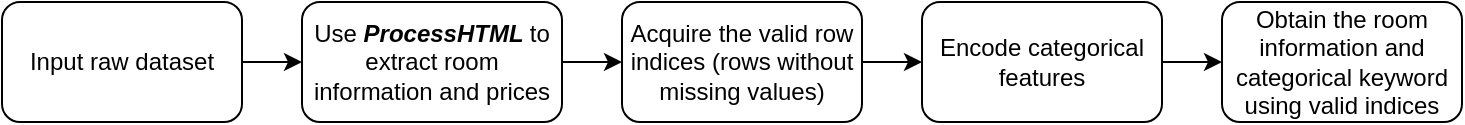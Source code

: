 <mxfile version="19.0.3" type="device"><diagram id="C5RBs43oDa-KdzZeNtuy" name="Page-1"><mxGraphModel dx="1018" dy="657" grid="1" gridSize="10" guides="1" tooltips="1" connect="1" arrows="1" fold="1" page="1" pageScale="1" pageWidth="827" pageHeight="1169" math="0" shadow="0"><root><mxCell id="WIyWlLk6GJQsqaUBKTNV-0"/><mxCell id="WIyWlLk6GJQsqaUBKTNV-1" parent="WIyWlLk6GJQsqaUBKTNV-0"/><mxCell id="v4S8pugMHW7YnBbLTnyI-1" style="edgeStyle=orthogonalEdgeStyle;rounded=0;orthogonalLoop=1;jettySize=auto;html=1;" parent="WIyWlLk6GJQsqaUBKTNV-1" source="WIyWlLk6GJQsqaUBKTNV-3" target="v4S8pugMHW7YnBbLTnyI-0" edge="1"><mxGeometry relative="1" as="geometry"/></mxCell><mxCell id="WIyWlLk6GJQsqaUBKTNV-3" value="Input raw dataset" style="rounded=1;whiteSpace=wrap;html=1;fontSize=12;glass=0;strokeWidth=1;shadow=0;" parent="WIyWlLk6GJQsqaUBKTNV-1" vertex="1"><mxGeometry x="40" y="70" width="120" height="60" as="geometry"/></mxCell><mxCell id="v4S8pugMHW7YnBbLTnyI-3" style="edgeStyle=orthogonalEdgeStyle;rounded=0;orthogonalLoop=1;jettySize=auto;html=1;" parent="WIyWlLk6GJQsqaUBKTNV-1" source="v4S8pugMHW7YnBbLTnyI-0" target="v4S8pugMHW7YnBbLTnyI-2" edge="1"><mxGeometry relative="1" as="geometry"/></mxCell><mxCell id="v4S8pugMHW7YnBbLTnyI-0" value="Use &lt;b style=&quot;font-style: italic;&quot;&gt;ProcessHTML &lt;/b&gt;to extract room information and prices" style="rounded=1;whiteSpace=wrap;html=1;" parent="WIyWlLk6GJQsqaUBKTNV-1" vertex="1"><mxGeometry x="190" y="70" width="130" height="60" as="geometry"/></mxCell><mxCell id="v4S8pugMHW7YnBbLTnyI-5" style="edgeStyle=orthogonalEdgeStyle;rounded=0;orthogonalLoop=1;jettySize=auto;html=1;" parent="WIyWlLk6GJQsqaUBKTNV-1" source="v4S8pugMHW7YnBbLTnyI-2" target="v4S8pugMHW7YnBbLTnyI-4" edge="1"><mxGeometry relative="1" as="geometry"/></mxCell><mxCell id="v4S8pugMHW7YnBbLTnyI-2" value="Acquire the valid row indices (rows without missing values)" style="rounded=1;whiteSpace=wrap;html=1;" parent="WIyWlLk6GJQsqaUBKTNV-1" vertex="1"><mxGeometry x="350" y="70" width="120" height="60" as="geometry"/></mxCell><mxCell id="v4S8pugMHW7YnBbLTnyI-7" style="edgeStyle=orthogonalEdgeStyle;rounded=0;orthogonalLoop=1;jettySize=auto;html=1;" parent="WIyWlLk6GJQsqaUBKTNV-1" source="v4S8pugMHW7YnBbLTnyI-4" target="v4S8pugMHW7YnBbLTnyI-6" edge="1"><mxGeometry relative="1" as="geometry"/></mxCell><mxCell id="v4S8pugMHW7YnBbLTnyI-4" value="Encode categorical features" style="rounded=1;whiteSpace=wrap;html=1;" parent="WIyWlLk6GJQsqaUBKTNV-1" vertex="1"><mxGeometry x="500" y="70" width="120" height="60" as="geometry"/></mxCell><mxCell id="v4S8pugMHW7YnBbLTnyI-6" value="Obtain the room information and categorical keyword using valid indices" style="rounded=1;whiteSpace=wrap;html=1;" parent="WIyWlLk6GJQsqaUBKTNV-1" vertex="1"><mxGeometry x="650" y="70" width="120" height="60" as="geometry"/></mxCell></root></mxGraphModel></diagram></mxfile>